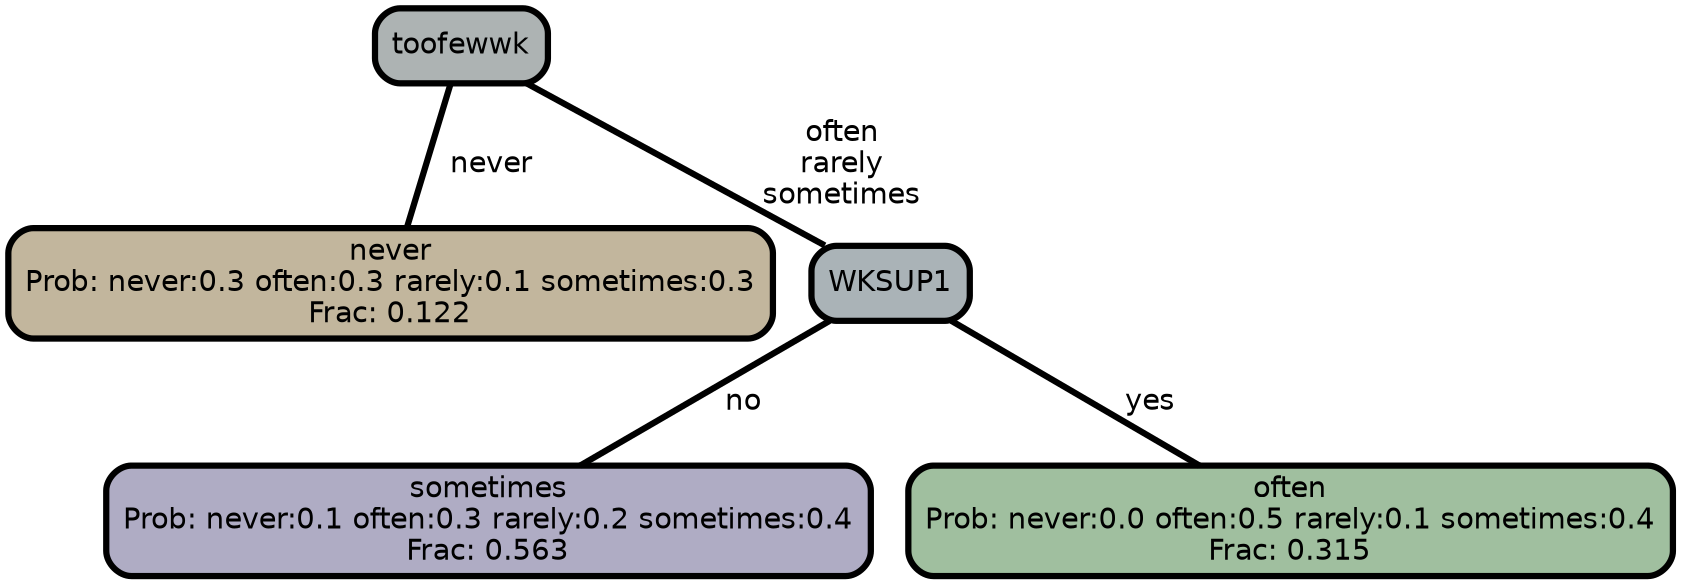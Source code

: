 graph Tree {
node [shape=box, style="filled, rounded",color="black",penwidth="3",fontcolor="black",                 fontname=helvetica] ;
graph [ranksep="0 equally", splines=straight,                 bgcolor=transparent, dpi=200] ;
edge [fontname=helvetica, color=black] ;
0 [label="never
Prob: never:0.3 often:0.3 rarely:0.1 sometimes:0.3
Frac: 0.122", fillcolor="#c2b69d"] ;
1 [label="toofewwk", fillcolor="#adb3b3"] ;
2 [label="sometimes
Prob: never:0.1 often:0.3 rarely:0.2 sometimes:0.4
Frac: 0.563", fillcolor="#afacc4"] ;
3 [label="WKSUP1", fillcolor="#aab3b7"] ;
4 [label="often
Prob: never:0.0 often:0.5 rarely:0.1 sometimes:0.4
Frac: 0.315", fillcolor="#a0bf9f"] ;
1 -- 0 [label=" never",penwidth=3] ;
1 -- 3 [label=" often\n rarely\n sometimes",penwidth=3] ;
3 -- 2 [label=" no",penwidth=3] ;
3 -- 4 [label=" yes",penwidth=3] ;
{rank = same;}}